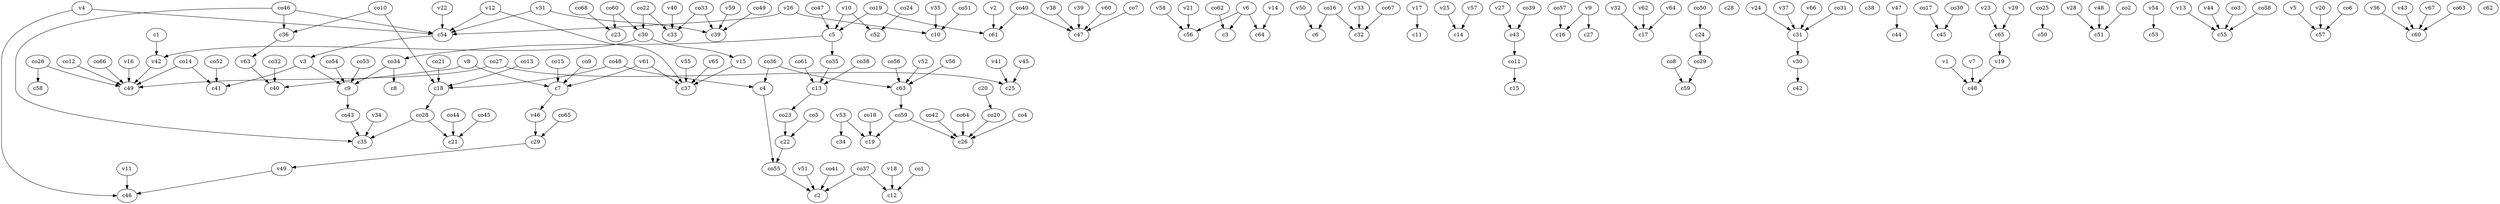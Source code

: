 strict digraph  {
c1;
c2;
c3;
c4;
c5;
c6;
c7;
c8;
c9;
c10;
c11;
c12;
c13;
c14;
c15;
c16;
c17;
c18;
c19;
c20;
c21;
c22;
c23;
c24;
c25;
c26;
c27;
c28;
c29;
c30;
c31;
c32;
c33;
c34;
c35;
c36;
c37;
c38;
c39;
c40;
c41;
c42;
c43;
c44;
c45;
c46;
c47;
c48;
c49;
c50;
c51;
c52;
c53;
c54;
c55;
c56;
c57;
c58;
c59;
c60;
c61;
c62;
c63;
c64;
c65;
v1;
v2;
v3;
v4;
v5;
v6;
v7;
v8;
v9;
v10;
v11;
v12;
v13;
v14;
v15;
v16;
v17;
v18;
v19;
v20;
v21;
v22;
v23;
v24;
v25;
v26;
v27;
v28;
v29;
v30;
v31;
v32;
v33;
v34;
v35;
v36;
v37;
v38;
v39;
v40;
v41;
v42;
v43;
v44;
v45;
v46;
v47;
v48;
v49;
v50;
v51;
v52;
v53;
v54;
v55;
v56;
v57;
v58;
v59;
v60;
v61;
v62;
v63;
v64;
v65;
v66;
v67;
co1;
co2;
co3;
co4;
co5;
co6;
co7;
co8;
co9;
co10;
co11;
co12;
co13;
co14;
co15;
co16;
co17;
co18;
co19;
co20;
co21;
co22;
co23;
co24;
co25;
co26;
co27;
co28;
co29;
co30;
co31;
co32;
co33;
co34;
co35;
co36;
co37;
co38;
co39;
co40;
co41;
co42;
co43;
co44;
co45;
co46;
co47;
co48;
co49;
co50;
co51;
co52;
co53;
co54;
co55;
co56;
co57;
co58;
co59;
co60;
co61;
co62;
co63;
co64;
co65;
co66;
co67;
co68;
c1 -> v42  [weight=1];
c4 -> co55  [weight=1];
c5 -> co35  [weight=1];
c5 -> co34  [weight=1];
c7 -> v46  [weight=1];
c9 -> co43  [weight=1];
c13 -> co23  [weight=1];
c18 -> co28  [weight=1];
c20 -> co20  [weight=1];
c22 -> co55  [weight=1];
c24 -> co29  [weight=1];
c29 -> v49  [weight=1];
c30 -> v42  [weight=1];
c30 -> v15  [weight=1];
c31 -> v30  [weight=1];
c36 -> v63  [weight=1];
c43 -> co11  [weight=1];
c54 -> v3  [weight=1];
c63 -> co59  [weight=1];
c65 -> v19  [weight=1];
v1 -> c48  [weight=1];
v2 -> c61  [weight=1];
v3 -> c9  [weight=1];
v3 -> c41  [weight=1];
v4 -> c46  [weight=1];
v4 -> c54  [weight=1];
v5 -> c57  [weight=1];
v6 -> c3  [weight=1];
v6 -> c56  [weight=1];
v6 -> c64  [weight=1];
v7 -> c48  [weight=1];
v8 -> c40  [weight=1];
v8 -> c7  [weight=1];
v9 -> c27  [weight=1];
v9 -> c16  [weight=1];
v10 -> c5  [weight=1];
v10 -> c52  [weight=1];
v11 -> c46  [weight=1];
v12 -> c37  [weight=1];
v12 -> c54  [weight=1];
v13 -> c55  [weight=1];
v14 -> c64  [weight=1];
v15 -> c37  [weight=1];
v16 -> c49  [weight=1];
v17 -> c11  [weight=1];
v18 -> c12  [weight=1];
v19 -> c48  [weight=1];
v20 -> c57  [weight=1];
v21 -> c56  [weight=1];
v22 -> c54  [weight=1];
v23 -> c65  [weight=1];
v24 -> c31  [weight=1];
v25 -> c14  [weight=1];
v26 -> c54  [weight=1];
v26 -> c10  [weight=1];
v27 -> c43  [weight=1];
v28 -> c51  [weight=1];
v29 -> c65  [weight=1];
v30 -> c42  [weight=1];
v31 -> c54  [weight=1];
v31 -> c39  [weight=1];
v32 -> c17  [weight=1];
v33 -> c32  [weight=1];
v34 -> c35  [weight=1];
v35 -> c10  [weight=1];
v36 -> c60  [weight=1];
v37 -> c31  [weight=1];
v38 -> c47  [weight=1];
v39 -> c47  [weight=1];
v40 -> c33  [weight=1];
v41 -> c25  [weight=1];
v42 -> c49  [weight=1];
v43 -> c60  [weight=1];
v44 -> c55  [weight=1];
v45 -> c25  [weight=1];
v46 -> c29  [weight=1];
v47 -> c44  [weight=1];
v48 -> c51  [weight=1];
v49 -> c46  [weight=1];
v50 -> c6  [weight=1];
v51 -> c2  [weight=1];
v52 -> c63  [weight=1];
v53 -> c19  [weight=1];
v53 -> c34  [weight=1];
v54 -> c53  [weight=1];
v55 -> c37  [weight=1];
v56 -> c63  [weight=1];
v57 -> c14  [weight=1];
v58 -> c56  [weight=1];
v59 -> c39  [weight=1];
v60 -> c47  [weight=1];
v61 -> c7  [weight=1];
v61 -> c37  [weight=1];
v62 -> c17  [weight=1];
v63 -> c40  [weight=1];
v64 -> c17  [weight=1];
v65 -> c37  [weight=1];
v66 -> c31  [weight=1];
v67 -> c60  [weight=1];
co1 -> c12  [weight=1];
co2 -> c51  [weight=1];
co3 -> c55  [weight=1];
co4 -> c26  [weight=1];
co5 -> c22  [weight=1];
co6 -> c57  [weight=1];
co7 -> c47  [weight=1];
co8 -> c59  [weight=1];
co9 -> c7  [weight=1];
co10 -> c18  [weight=1];
co10 -> c36  [weight=1];
co11 -> c15  [weight=1];
co12 -> c49  [weight=1];
co13 -> c18  [weight=1];
co14 -> c49  [weight=1];
co14 -> c41  [weight=1];
co15 -> c7  [weight=1];
co16 -> c6  [weight=1];
co16 -> c32  [weight=1];
co17 -> c45  [weight=1];
co18 -> c19  [weight=1];
co19 -> c5  [weight=1];
co19 -> c61  [weight=1];
co20 -> c26  [weight=1];
co21 -> c18  [weight=1];
co22 -> c33  [weight=1];
co22 -> c30  [weight=1];
co23 -> c22  [weight=1];
co24 -> c52  [weight=1];
co25 -> c50  [weight=1];
co26 -> c49  [weight=1];
co26 -> c58  [weight=1];
co27 -> c25  [weight=1];
co27 -> c49  [weight=1];
co28 -> c21  [weight=1];
co28 -> c35  [weight=1];
co29 -> c59  [weight=1];
co30 -> c45  [weight=1];
co31 -> c31  [weight=1];
co32 -> c40  [weight=1];
co33 -> c39  [weight=1];
co33 -> c33  [weight=1];
co34 -> c8  [weight=1];
co34 -> c9  [weight=1];
co35 -> c13  [weight=1];
co36 -> c63  [weight=1];
co36 -> c4  [weight=1];
co37 -> c12  [weight=1];
co37 -> c2  [weight=1];
co38 -> c13  [weight=1];
co39 -> c43  [weight=1];
co40 -> c61  [weight=1];
co40 -> c47  [weight=1];
co41 -> c2  [weight=1];
co42 -> c26  [weight=1];
co43 -> c35  [weight=1];
co44 -> c21  [weight=1];
co45 -> c21  [weight=1];
co46 -> c35  [weight=1];
co46 -> c54  [weight=1];
co46 -> c36  [weight=1];
co47 -> c5  [weight=1];
co48 -> c18  [weight=1];
co48 -> c4  [weight=1];
co49 -> c39  [weight=1];
co50 -> c24  [weight=1];
co51 -> c10  [weight=1];
co52 -> c41  [weight=1];
co53 -> c9  [weight=1];
co54 -> c9  [weight=1];
co55 -> c2  [weight=1];
co56 -> c63  [weight=1];
co57 -> c16  [weight=1];
co58 -> c55  [weight=1];
co59 -> c19  [weight=1];
co59 -> c26  [weight=1];
co60 -> c23  [weight=1];
co60 -> c30  [weight=1];
co61 -> c13  [weight=1];
co62 -> c3  [weight=1];
co63 -> c60  [weight=1];
co64 -> c26  [weight=1];
co65 -> c29  [weight=1];
co66 -> c49  [weight=1];
co67 -> c32  [weight=1];
co68 -> c23  [weight=1];
}
